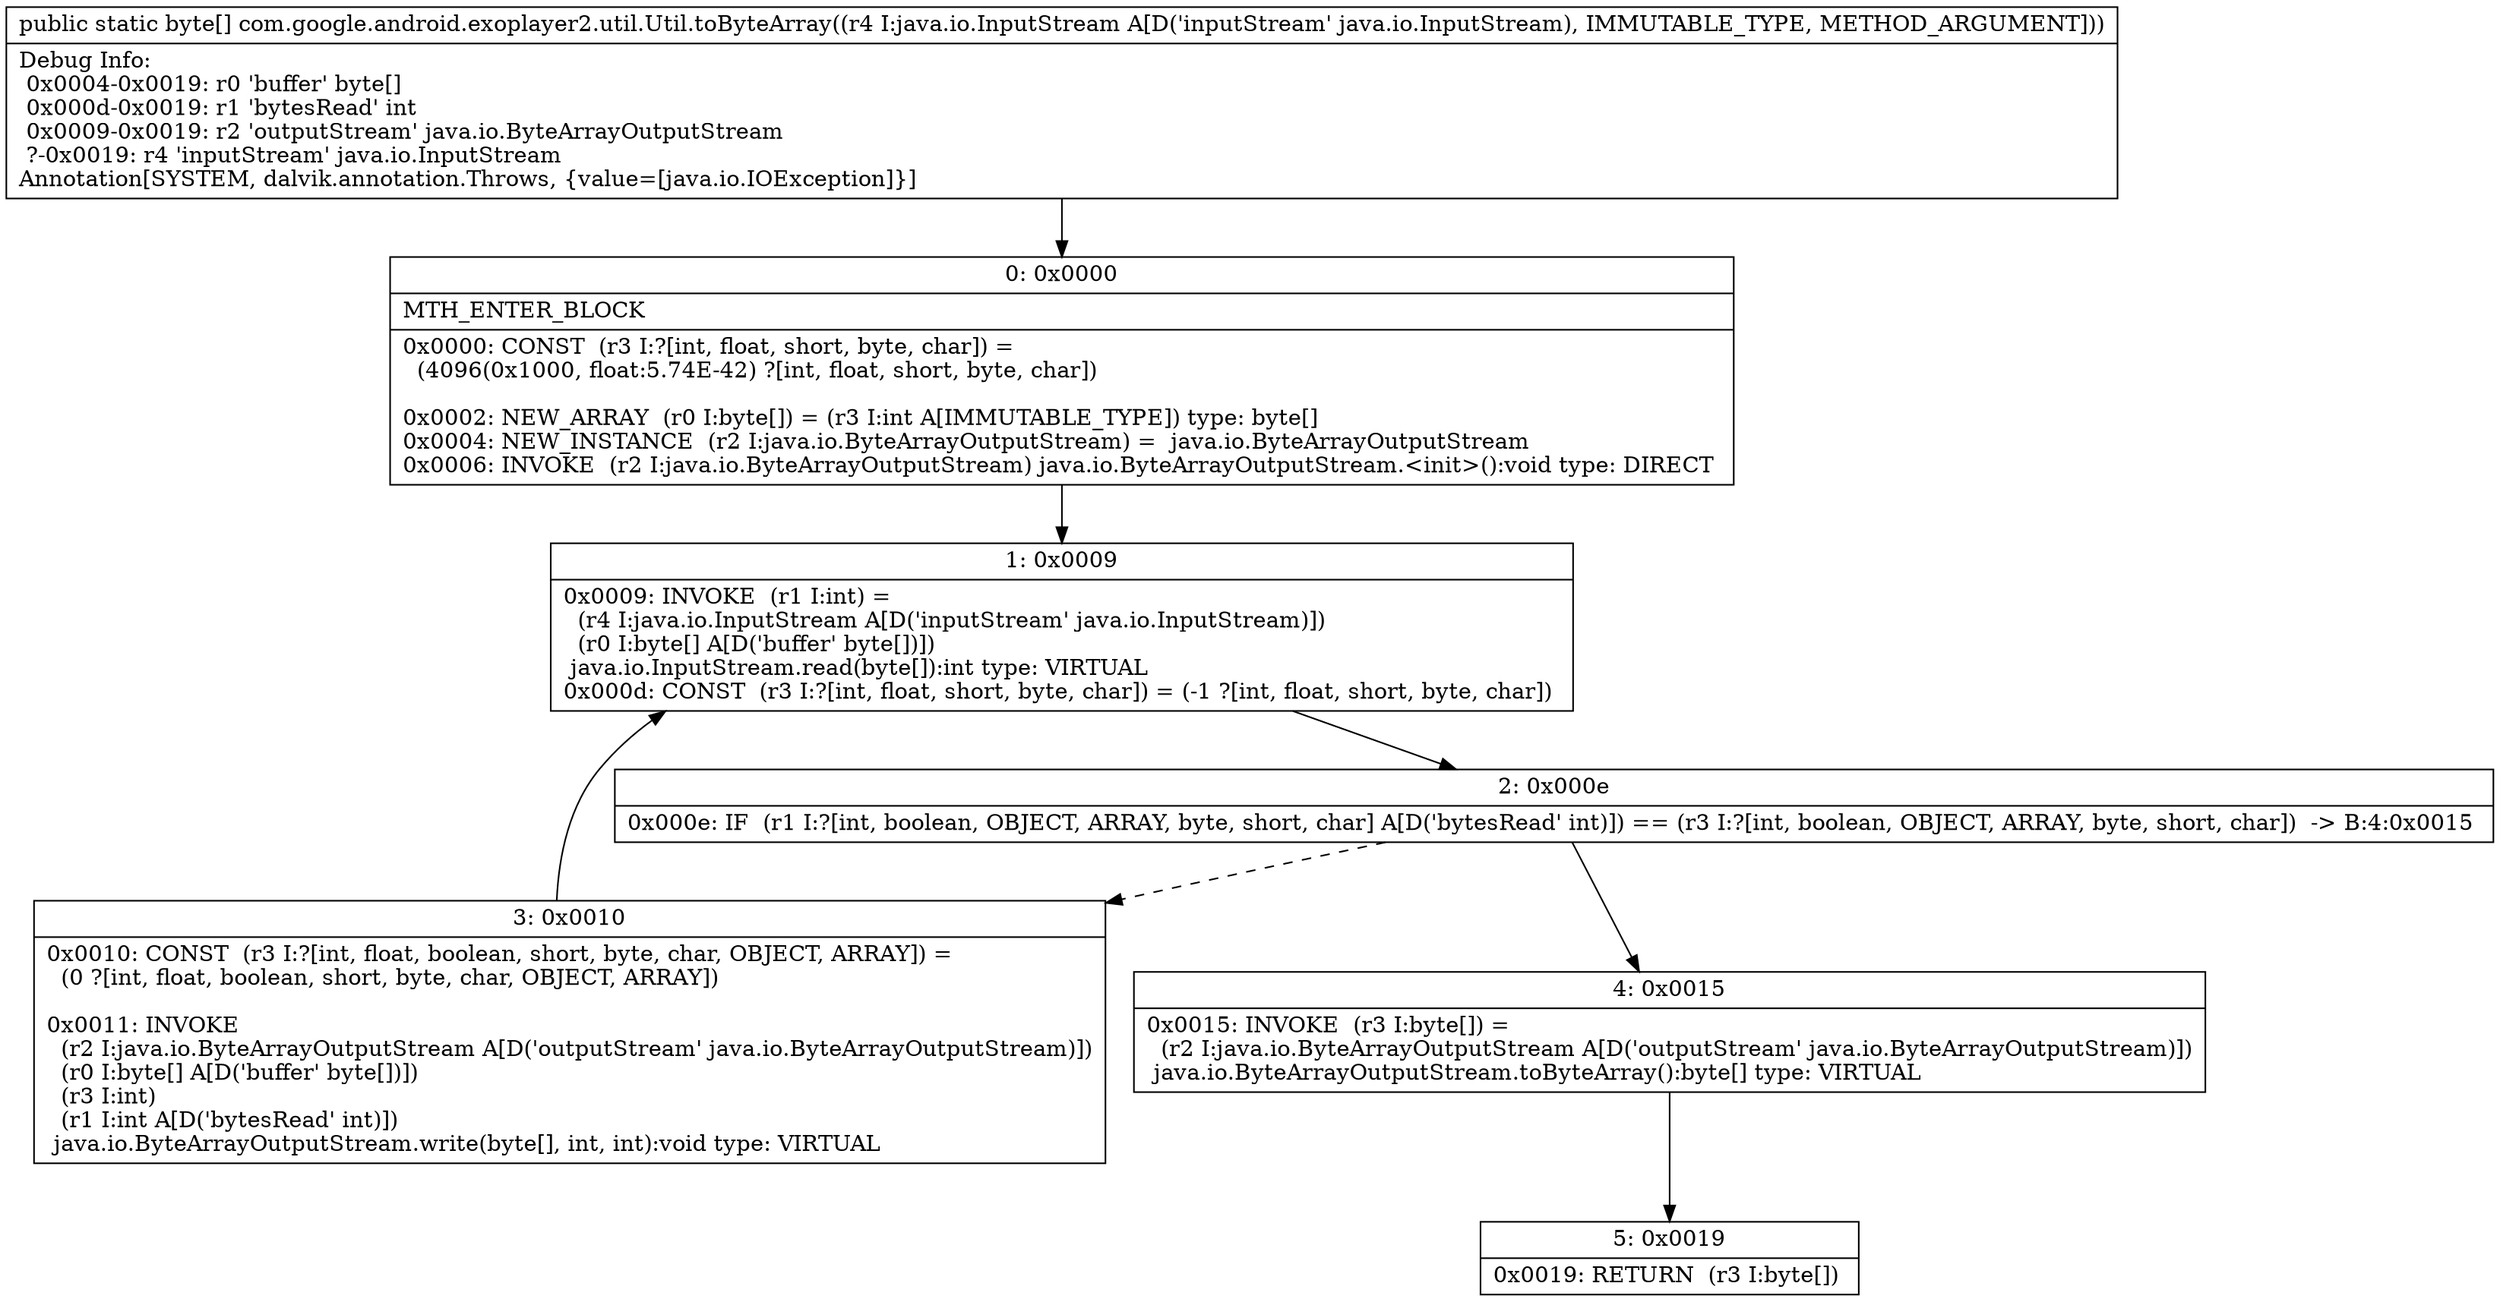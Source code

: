 digraph "CFG forcom.google.android.exoplayer2.util.Util.toByteArray(Ljava\/io\/InputStream;)[B" {
Node_0 [shape=record,label="{0\:\ 0x0000|MTH_ENTER_BLOCK\l|0x0000: CONST  (r3 I:?[int, float, short, byte, char]) = \l  (4096(0x1000, float:5.74E\-42) ?[int, float, short, byte, char])\l \l0x0002: NEW_ARRAY  (r0 I:byte[]) = (r3 I:int A[IMMUTABLE_TYPE]) type: byte[] \l0x0004: NEW_INSTANCE  (r2 I:java.io.ByteArrayOutputStream) =  java.io.ByteArrayOutputStream \l0x0006: INVOKE  (r2 I:java.io.ByteArrayOutputStream) java.io.ByteArrayOutputStream.\<init\>():void type: DIRECT \l}"];
Node_1 [shape=record,label="{1\:\ 0x0009|0x0009: INVOKE  (r1 I:int) = \l  (r4 I:java.io.InputStream A[D('inputStream' java.io.InputStream)])\l  (r0 I:byte[] A[D('buffer' byte[])])\l java.io.InputStream.read(byte[]):int type: VIRTUAL \l0x000d: CONST  (r3 I:?[int, float, short, byte, char]) = (\-1 ?[int, float, short, byte, char]) \l}"];
Node_2 [shape=record,label="{2\:\ 0x000e|0x000e: IF  (r1 I:?[int, boolean, OBJECT, ARRAY, byte, short, char] A[D('bytesRead' int)]) == (r3 I:?[int, boolean, OBJECT, ARRAY, byte, short, char])  \-\> B:4:0x0015 \l}"];
Node_3 [shape=record,label="{3\:\ 0x0010|0x0010: CONST  (r3 I:?[int, float, boolean, short, byte, char, OBJECT, ARRAY]) = \l  (0 ?[int, float, boolean, short, byte, char, OBJECT, ARRAY])\l \l0x0011: INVOKE  \l  (r2 I:java.io.ByteArrayOutputStream A[D('outputStream' java.io.ByteArrayOutputStream)])\l  (r0 I:byte[] A[D('buffer' byte[])])\l  (r3 I:int)\l  (r1 I:int A[D('bytesRead' int)])\l java.io.ByteArrayOutputStream.write(byte[], int, int):void type: VIRTUAL \l}"];
Node_4 [shape=record,label="{4\:\ 0x0015|0x0015: INVOKE  (r3 I:byte[]) = \l  (r2 I:java.io.ByteArrayOutputStream A[D('outputStream' java.io.ByteArrayOutputStream)])\l java.io.ByteArrayOutputStream.toByteArray():byte[] type: VIRTUAL \l}"];
Node_5 [shape=record,label="{5\:\ 0x0019|0x0019: RETURN  (r3 I:byte[]) \l}"];
MethodNode[shape=record,label="{public static byte[] com.google.android.exoplayer2.util.Util.toByteArray((r4 I:java.io.InputStream A[D('inputStream' java.io.InputStream), IMMUTABLE_TYPE, METHOD_ARGUMENT]))  | Debug Info:\l  0x0004\-0x0019: r0 'buffer' byte[]\l  0x000d\-0x0019: r1 'bytesRead' int\l  0x0009\-0x0019: r2 'outputStream' java.io.ByteArrayOutputStream\l  ?\-0x0019: r4 'inputStream' java.io.InputStream\lAnnotation[SYSTEM, dalvik.annotation.Throws, \{value=[java.io.IOException]\}]\l}"];
MethodNode -> Node_0;
Node_0 -> Node_1;
Node_1 -> Node_2;
Node_2 -> Node_3[style=dashed];
Node_2 -> Node_4;
Node_3 -> Node_1;
Node_4 -> Node_5;
}

